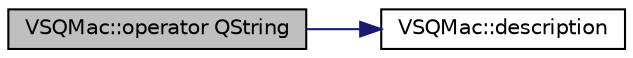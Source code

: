 digraph "VSQMac::operator QString"
{
 // LATEX_PDF_SIZE
  edge [fontname="Helvetica",fontsize="10",labelfontname="Helvetica",labelfontsize="10"];
  node [fontname="Helvetica",fontsize="10",shape=record];
  rankdir="LR";
  Node1 [label="VSQMac::operator QString",height=0.2,width=0.4,color="black", fillcolor="grey75", style="filled", fontcolor="black",tooltip="Get MAC address as string."];
  Node1 -> Node2 [color="midnightblue",fontsize="10",style="solid",fontname="Helvetica"];
  Node2 [label="VSQMac::description",height=0.2,width=0.4,color="black", fillcolor="white", style="filled",URL="$class_v_s_q_mac.html#a274882c3242c789e0d3ce900603ccd0b",tooltip="Describe MAC address."];
}
